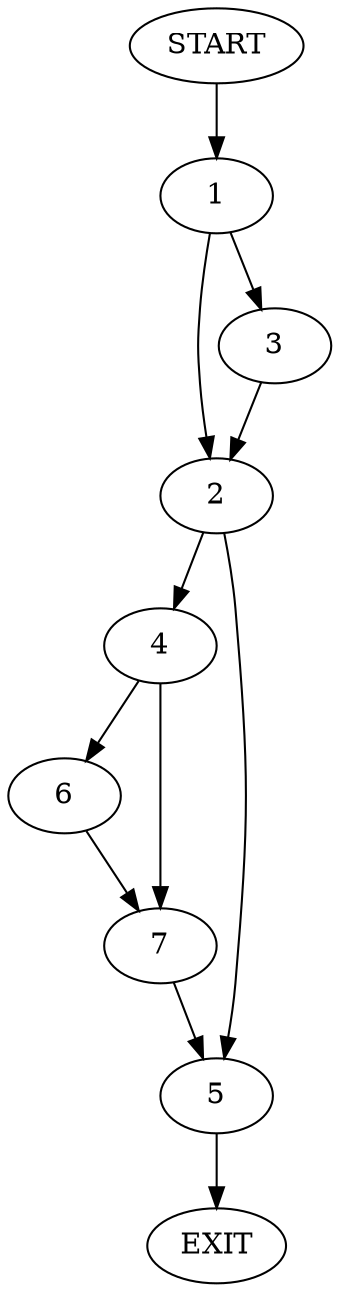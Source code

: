 digraph {
0 [label="START"]
8 [label="EXIT"]
0 -> 1
1 -> 2
1 -> 3
2 -> 4
2 -> 5
3 -> 2
5 -> 8
4 -> 6
4 -> 7
6 -> 7
7 -> 5
}
